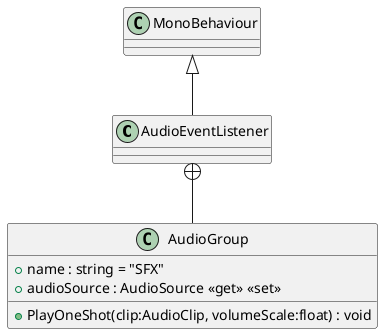 @startuml
class AudioEventListener {
}
class AudioGroup {
    + name : string = "SFX"
    + audioSource : AudioSource <<get>> <<set>>
    + PlayOneShot(clip:AudioClip, volumeScale:float) : void
}
MonoBehaviour <|-- AudioEventListener
AudioEventListener +-- AudioGroup
@enduml
